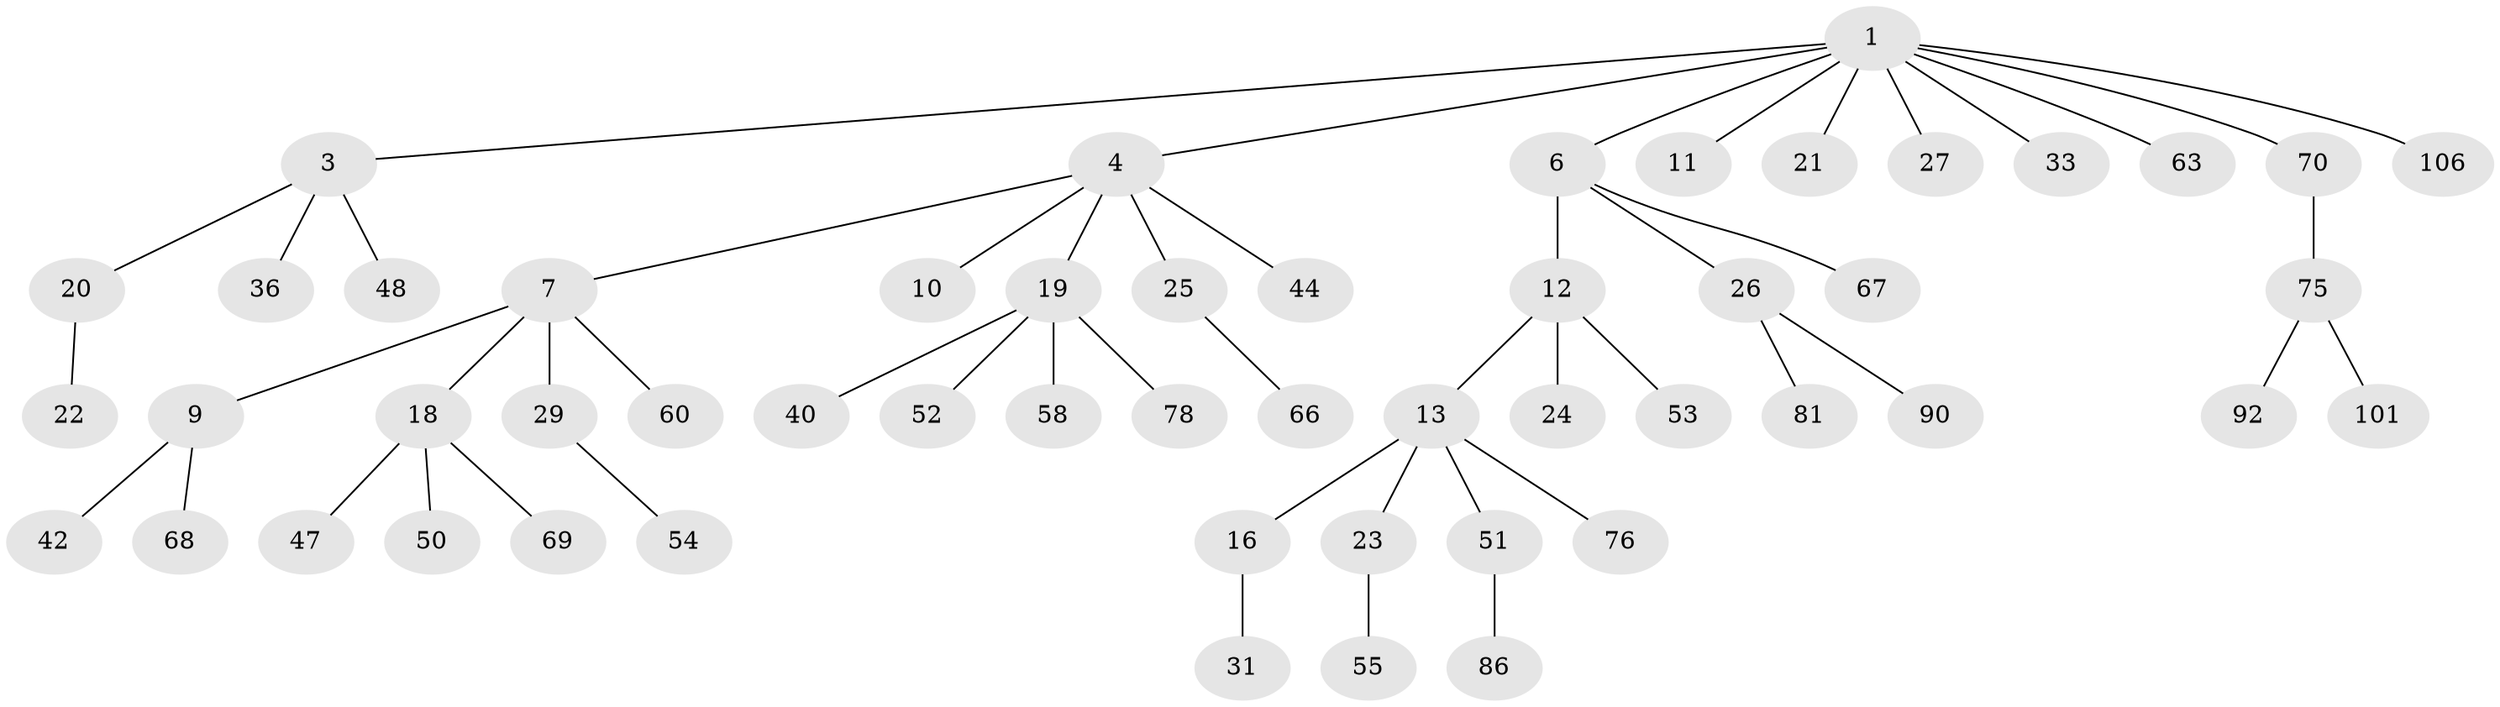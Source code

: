 // original degree distribution, {3: 0.16981132075471697, 6: 0.04716981132075472, 4: 0.03773584905660377, 8: 0.009433962264150943, 2: 0.22641509433962265, 1: 0.5094339622641509}
// Generated by graph-tools (version 1.1) at 2025/15/03/09/25 04:15:35]
// undirected, 53 vertices, 52 edges
graph export_dot {
graph [start="1"]
  node [color=gray90,style=filled];
  1 [super="+2+5"];
  3;
  4;
  6 [super="+15+34+89+41"];
  7 [super="+8"];
  9 [super="+17"];
  10;
  11;
  12;
  13 [super="+102+45"];
  16 [super="+30+84+94+93"];
  18 [super="+43"];
  19 [super="+37+35"];
  20;
  21 [super="+72+59"];
  22;
  23;
  24 [super="+87"];
  25;
  26;
  27;
  29 [super="+56"];
  31 [super="+32+46"];
  33 [super="+38"];
  36 [super="+82"];
  40 [super="+64"];
  42 [super="+104"];
  44 [super="+99"];
  47;
  48 [super="+103"];
  50 [super="+91+57"];
  51 [super="+61+95"];
  52 [super="+83"];
  53;
  54 [super="+71"];
  55;
  58 [super="+80"];
  60;
  63 [super="+74"];
  66;
  67 [super="+96"];
  68;
  69;
  70 [super="+73"];
  75;
  76 [super="+98"];
  78;
  81 [super="+88"];
  86;
  90;
  92;
  101;
  106;
  1 -- 3;
  1 -- 33;
  1 -- 4;
  1 -- 70;
  1 -- 27;
  1 -- 11;
  1 -- 21;
  1 -- 6;
  1 -- 106;
  1 -- 63;
  3 -- 20;
  3 -- 36;
  3 -- 48;
  4 -- 7;
  4 -- 10;
  4 -- 19;
  4 -- 25;
  4 -- 44;
  6 -- 12;
  6 -- 26;
  6 -- 67;
  7 -- 18;
  7 -- 9;
  7 -- 60;
  7 -- 29;
  9 -- 42;
  9 -- 68;
  12 -- 13;
  12 -- 24;
  12 -- 53;
  13 -- 16;
  13 -- 23;
  13 -- 51;
  13 -- 76;
  16 -- 31;
  18 -- 50;
  18 -- 69;
  18 -- 47;
  19 -- 58;
  19 -- 40;
  19 -- 52;
  19 -- 78;
  20 -- 22;
  23 -- 55;
  25 -- 66;
  26 -- 81;
  26 -- 90;
  29 -- 54;
  51 -- 86;
  70 -- 75;
  75 -- 92;
  75 -- 101;
}
